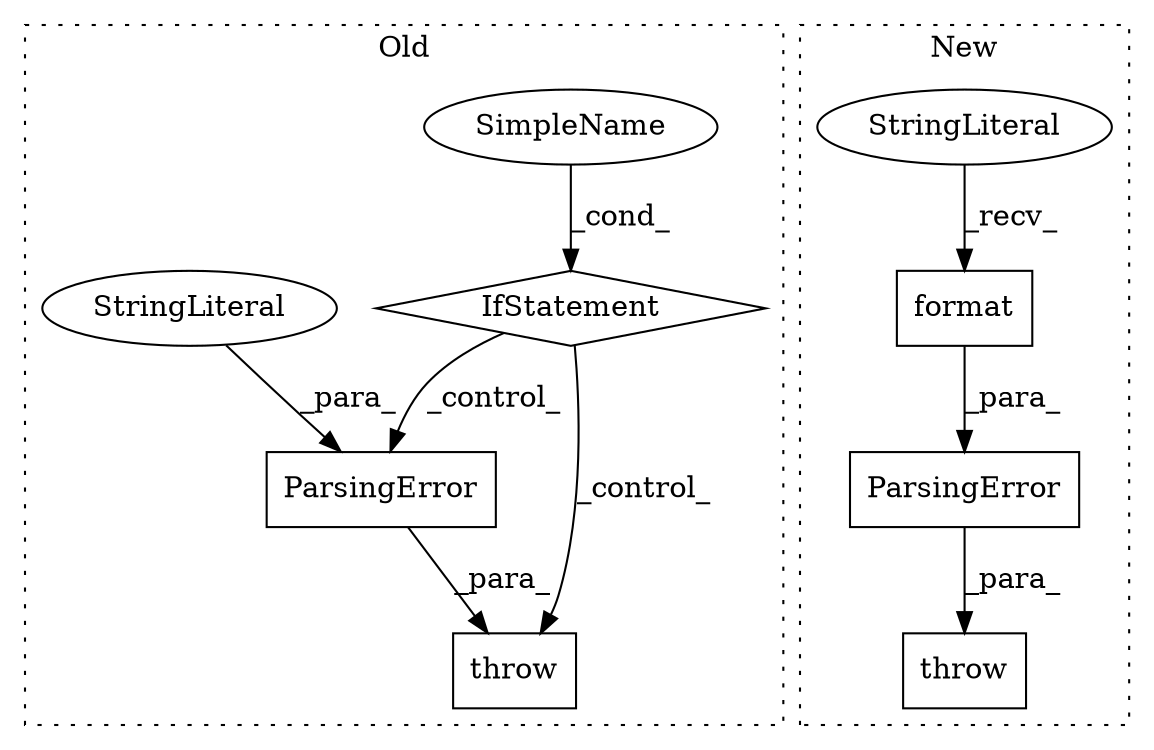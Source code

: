 digraph G {
subgraph cluster0 {
1 [label="ParsingError" a="32" s="318,369" l="13,1" shape="box"];
3 [label="IfStatement" a="25" s="271,302" l="8,2" shape="diamond"];
5 [label="SimpleName" a="42" s="" l="" shape="ellipse"];
6 [label="StringLiteral" a="45" s="331" l="38" shape="ellipse"];
8 [label="throw" a="53" s="312" l="6" shape="box"];
label = "Old";
style="dotted";
}
subgraph cluster1 {
2 [label="ParsingError" a="32" s="833,948" l="13,1" shape="box"];
4 [label="format" a="32" s="931,947" l="7,1" shape="box"];
7 [label="StringLiteral" a="45" s="846" l="84" shape="ellipse"];
9 [label="throw" a="53" s="827" l="6" shape="box"];
label = "New";
style="dotted";
}
1 -> 8 [label="_para_"];
2 -> 9 [label="_para_"];
3 -> 1 [label="_control_"];
3 -> 8 [label="_control_"];
4 -> 2 [label="_para_"];
5 -> 3 [label="_cond_"];
6 -> 1 [label="_para_"];
7 -> 4 [label="_recv_"];
}